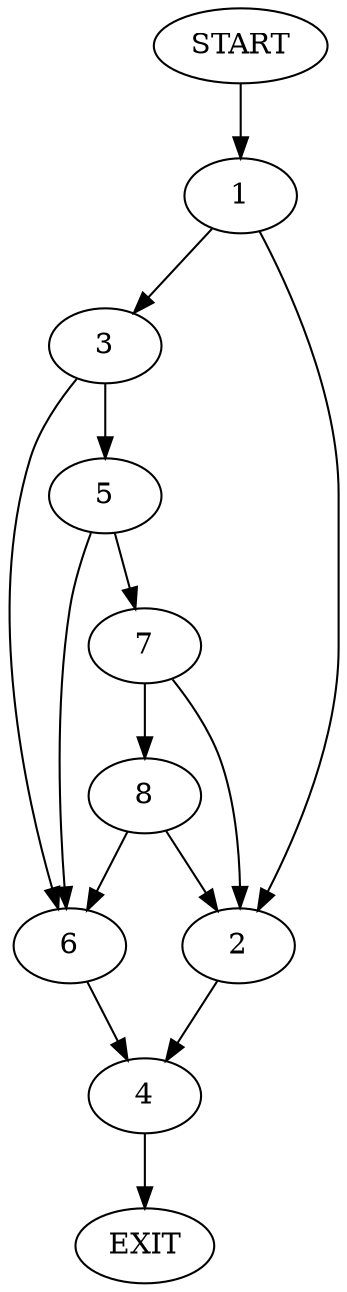 digraph {
0 [label="START"]
9 [label="EXIT"]
0 -> 1
1 -> 2
1 -> 3
2 -> 4
3 -> 5
3 -> 6
6 -> 4
5 -> 7
5 -> 6
7 -> 8
7 -> 2
8 -> 2
8 -> 6
4 -> 9
}

